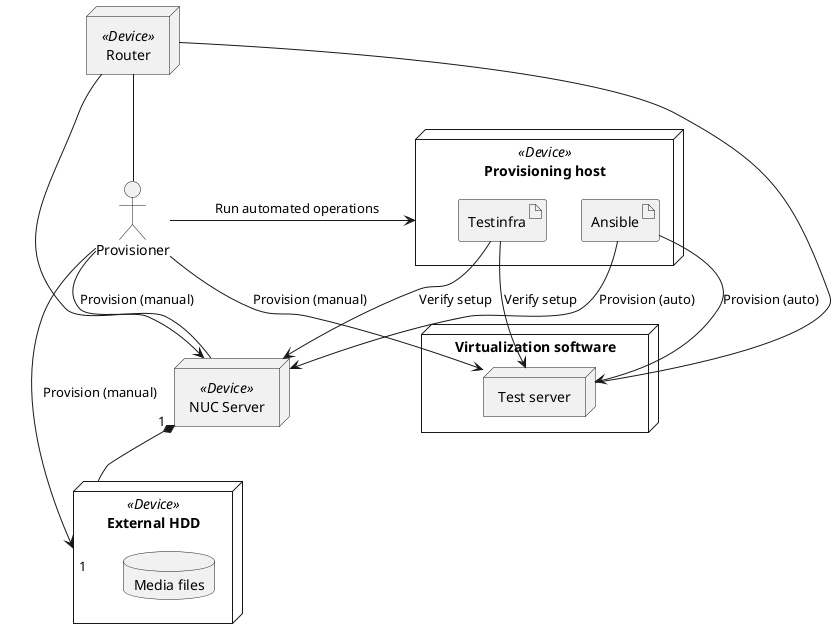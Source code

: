 @startuml

'   - - - - - - - - - - - - - - - - - - - - - - - - - - - - - - - - - -
'   Nodes

actor       "Provisioner"                       as prv
node        "Provisioning host" <<Device>>      as phs {
artifact    "Ansible"                           as ans
artifact    "Testinfra"                         as tif
}
node        "Virtualization software"           as vsw {
node        "Test server"                       as tsv
}
node        "NUC Server" <<Device>>             as srv
node        "External HDD" <<Device>>           as hdd {
database    "Media files"                       as mef
}
node        "Router" <<Device>>                 as rtr

'   - - - - - - - - - - - - - - - - - - - - - - - - - - - - - - - - - -
'   Relations

srv     "1"     *-d-    "1"     hdd

prv             -d->            tsv : Provision (manual)
prv             -d->            srv : Provision (manual)
prv             -d->            hdd : Provision (manual)
prv             -r->            phs : Run automated operations

ans             -->             tsv : Provision (auto)
ans             -->             srv : Provision (auto)

tif             -->             tsv : Verify setup
tif             -->             srv : Verify setup

rtr             --              prv
rtr             --              tsv
rtr             --              srv

@enduml
